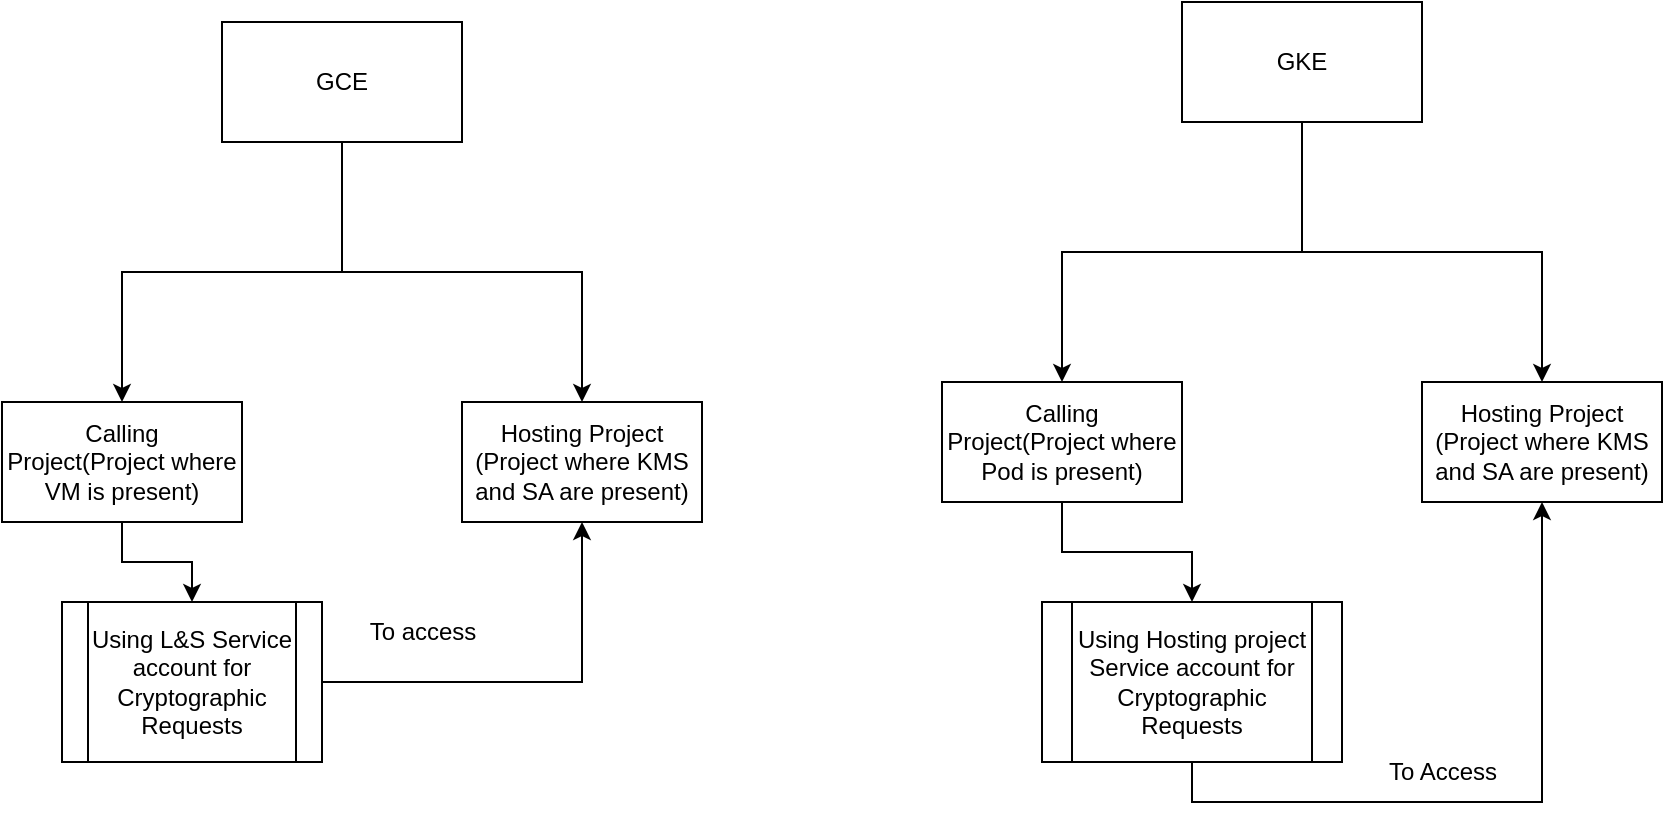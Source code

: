 <mxfile version="23.1.5" type="github">
  <diagram name="Page-1" id="tcoLgJjWNjjgs1bwEdc4">
    <mxGraphModel dx="1306" dy="835" grid="1" gridSize="10" guides="1" tooltips="1" connect="1" arrows="1" fold="1" page="1" pageScale="1" pageWidth="850" pageHeight="1100" math="0" shadow="0">
      <root>
        <mxCell id="0" />
        <mxCell id="1" parent="0" />
        <mxCell id="lqnOBhUWhoj_JT3OCO7a-4" value="" style="edgeStyle=orthogonalEdgeStyle;rounded=0;orthogonalLoop=1;jettySize=auto;html=1;" edge="1" parent="1" source="lqnOBhUWhoj_JT3OCO7a-1" target="lqnOBhUWhoj_JT3OCO7a-3">
          <mxGeometry relative="1" as="geometry" />
        </mxCell>
        <mxCell id="lqnOBhUWhoj_JT3OCO7a-6" value="" style="edgeStyle=orthogonalEdgeStyle;rounded=0;orthogonalLoop=1;jettySize=auto;html=1;" edge="1" parent="1" source="lqnOBhUWhoj_JT3OCO7a-1" target="lqnOBhUWhoj_JT3OCO7a-5">
          <mxGeometry relative="1" as="geometry" />
        </mxCell>
        <mxCell id="lqnOBhUWhoj_JT3OCO7a-1" value="GCE" style="rounded=0;whiteSpace=wrap;html=1;" vertex="1" parent="1">
          <mxGeometry x="130" y="210" width="120" height="60" as="geometry" />
        </mxCell>
        <mxCell id="lqnOBhUWhoj_JT3OCO7a-8" value="" style="edgeStyle=orthogonalEdgeStyle;rounded=0;orthogonalLoop=1;jettySize=auto;html=1;" edge="1" parent="1" source="lqnOBhUWhoj_JT3OCO7a-2" target="lqnOBhUWhoj_JT3OCO7a-7">
          <mxGeometry relative="1" as="geometry" />
        </mxCell>
        <mxCell id="lqnOBhUWhoj_JT3OCO7a-10" value="" style="edgeStyle=orthogonalEdgeStyle;rounded=0;orthogonalLoop=1;jettySize=auto;html=1;" edge="1" parent="1" source="lqnOBhUWhoj_JT3OCO7a-2" target="lqnOBhUWhoj_JT3OCO7a-9">
          <mxGeometry relative="1" as="geometry" />
        </mxCell>
        <mxCell id="lqnOBhUWhoj_JT3OCO7a-2" value="GKE" style="rounded=0;whiteSpace=wrap;html=1;" vertex="1" parent="1">
          <mxGeometry x="610" y="200" width="120" height="60" as="geometry" />
        </mxCell>
        <mxCell id="lqnOBhUWhoj_JT3OCO7a-12" style="edgeStyle=orthogonalEdgeStyle;rounded=0;orthogonalLoop=1;jettySize=auto;html=1;exitX=0.5;exitY=1;exitDx=0;exitDy=0;entryX=0.5;entryY=0;entryDx=0;entryDy=0;" edge="1" parent="1" source="lqnOBhUWhoj_JT3OCO7a-3" target="lqnOBhUWhoj_JT3OCO7a-11">
          <mxGeometry relative="1" as="geometry">
            <mxPoint x="80" y="480" as="targetPoint" />
          </mxGeometry>
        </mxCell>
        <mxCell id="lqnOBhUWhoj_JT3OCO7a-3" value="Calling Project(Project where VM is present)" style="rounded=0;whiteSpace=wrap;html=1;" vertex="1" parent="1">
          <mxGeometry x="20" y="400" width="120" height="60" as="geometry" />
        </mxCell>
        <mxCell id="lqnOBhUWhoj_JT3OCO7a-5" value="Hosting Project (Project where KMS and SA are present)" style="rounded=0;whiteSpace=wrap;html=1;" vertex="1" parent="1">
          <mxGeometry x="250" y="400" width="120" height="60" as="geometry" />
        </mxCell>
        <mxCell id="lqnOBhUWhoj_JT3OCO7a-16" style="edgeStyle=orthogonalEdgeStyle;rounded=0;orthogonalLoop=1;jettySize=auto;html=1;entryX=0.5;entryY=0;entryDx=0;entryDy=0;" edge="1" parent="1" source="lqnOBhUWhoj_JT3OCO7a-7" target="lqnOBhUWhoj_JT3OCO7a-15">
          <mxGeometry relative="1" as="geometry" />
        </mxCell>
        <mxCell id="lqnOBhUWhoj_JT3OCO7a-7" value="Calling Project(Project where Pod is present)" style="rounded=0;whiteSpace=wrap;html=1;" vertex="1" parent="1">
          <mxGeometry x="490" y="390" width="120" height="60" as="geometry" />
        </mxCell>
        <mxCell id="lqnOBhUWhoj_JT3OCO7a-9" value="Hosting Project (Project where KMS and SA are present)" style="rounded=0;whiteSpace=wrap;html=1;" vertex="1" parent="1">
          <mxGeometry x="730" y="390" width="120" height="60" as="geometry" />
        </mxCell>
        <mxCell id="lqnOBhUWhoj_JT3OCO7a-13" style="edgeStyle=orthogonalEdgeStyle;rounded=0;orthogonalLoop=1;jettySize=auto;html=1;entryX=0.5;entryY=1;entryDx=0;entryDy=0;" edge="1" parent="1" source="lqnOBhUWhoj_JT3OCO7a-11" target="lqnOBhUWhoj_JT3OCO7a-5">
          <mxGeometry relative="1" as="geometry" />
        </mxCell>
        <mxCell id="lqnOBhUWhoj_JT3OCO7a-11" value="Using L&amp;amp;S Service account for Cryptographic Requests" style="shape=process;whiteSpace=wrap;html=1;backgroundOutline=1;" vertex="1" parent="1">
          <mxGeometry x="50" y="500" width="130" height="80" as="geometry" />
        </mxCell>
        <mxCell id="lqnOBhUWhoj_JT3OCO7a-14" value="To access" style="text;html=1;align=center;verticalAlign=middle;resizable=0;points=[];autosize=1;strokeColor=none;fillColor=none;" vertex="1" parent="1">
          <mxGeometry x="190" y="500" width="80" height="30" as="geometry" />
        </mxCell>
        <mxCell id="lqnOBhUWhoj_JT3OCO7a-17" style="edgeStyle=orthogonalEdgeStyle;rounded=0;orthogonalLoop=1;jettySize=auto;html=1;exitX=0.5;exitY=1;exitDx=0;exitDy=0;entryX=0.5;entryY=1;entryDx=0;entryDy=0;" edge="1" parent="1" source="lqnOBhUWhoj_JT3OCO7a-15" target="lqnOBhUWhoj_JT3OCO7a-9">
          <mxGeometry relative="1" as="geometry" />
        </mxCell>
        <mxCell id="lqnOBhUWhoj_JT3OCO7a-15" value="Using Hosting project Service account for Cryptographic Requests" style="shape=process;whiteSpace=wrap;html=1;backgroundOutline=1;" vertex="1" parent="1">
          <mxGeometry x="540" y="500" width="150" height="80" as="geometry" />
        </mxCell>
        <mxCell id="lqnOBhUWhoj_JT3OCO7a-18" value="To Access" style="text;html=1;align=center;verticalAlign=middle;resizable=0;points=[];autosize=1;strokeColor=none;fillColor=none;" vertex="1" parent="1">
          <mxGeometry x="700" y="570" width="80" height="30" as="geometry" />
        </mxCell>
      </root>
    </mxGraphModel>
  </diagram>
</mxfile>
